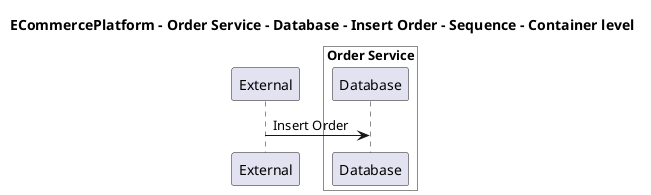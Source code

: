 @startuml

title ECommercePlatform - Order Service - Database - Insert Order - Sequence - Container level

participant "External" as C4InterFlow.SoftwareSystems.ExternalSystem

box "Order Service" #White
    participant "Database" as ECommercePlatform.SoftwareSystems.OrderService.Containers.Database
end box


C4InterFlow.SoftwareSystems.ExternalSystem -> ECommercePlatform.SoftwareSystems.OrderService.Containers.Database : Insert Order


@enduml
